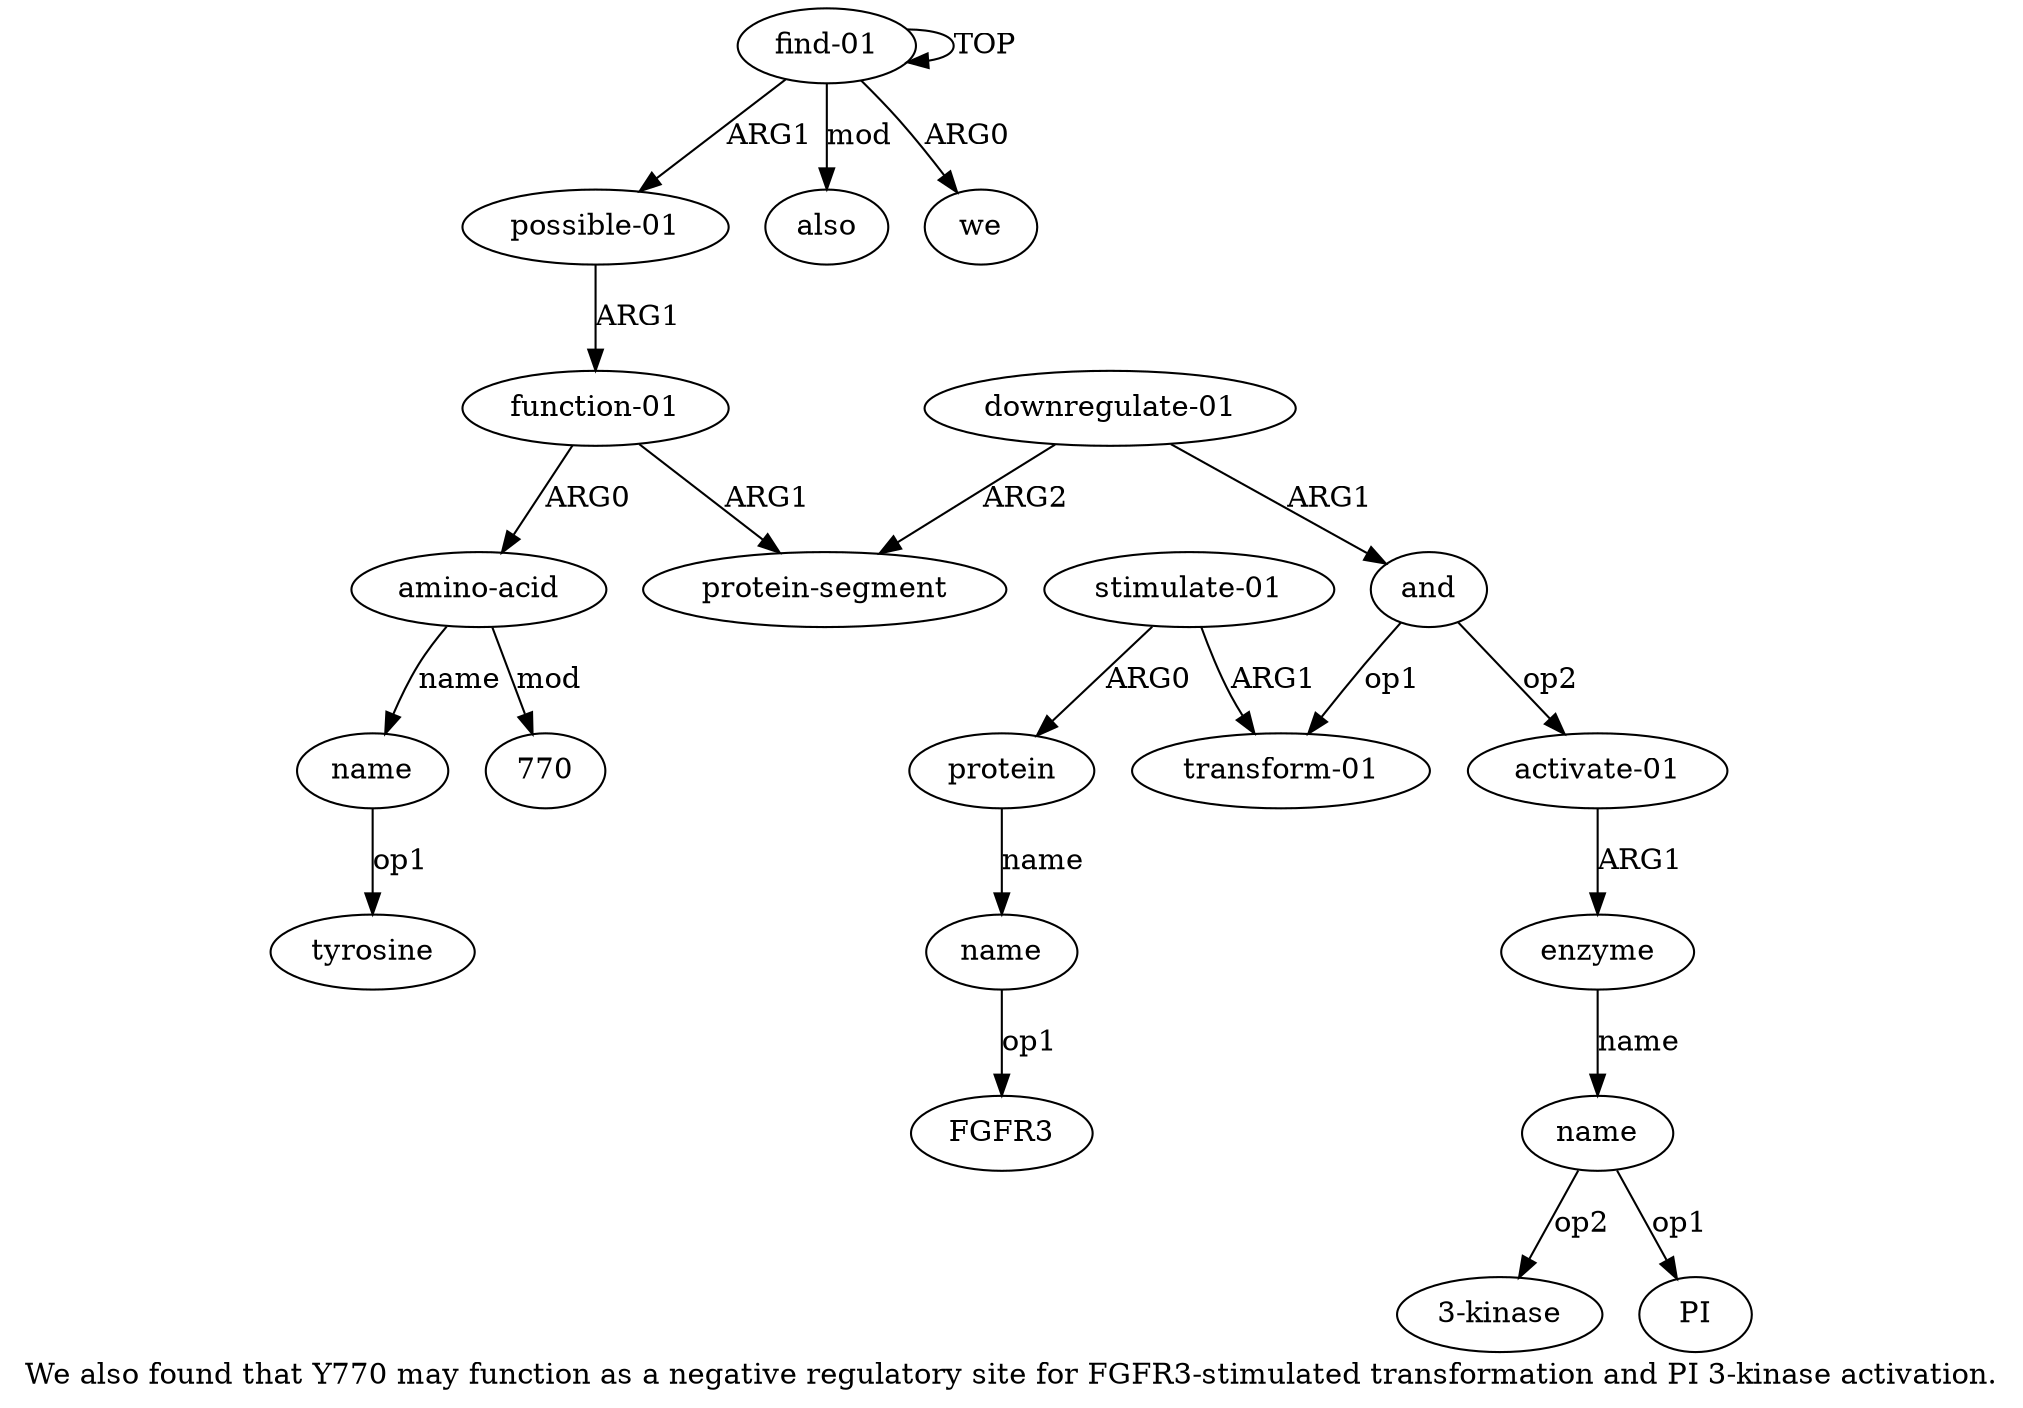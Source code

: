digraph  {
	graph [label="We also found that Y770 may function as a negative regulatory site for FGFR3-stimulated transformation and PI 3-kinase activation."];
	node [label="\N"];
	"a5 tyrosine"	 [color=black,
		gold_ind=-1,
		gold_label=tyrosine,
		label=tyrosine,
		test_ind=-1,
		test_label=tyrosine];
	"a15 3-kinase"	 [color=black,
		gold_ind=-1,
		gold_label="3-kinase",
		label="3-kinase",
		test_ind=-1,
		test_label="3-kinase"];
	a15	 [color=black,
		gold_ind=15,
		gold_label=name,
		label=name,
		test_ind=15,
		test_label=name];
	a15 -> "a15 3-kinase" [key=0,
	color=black,
	gold_label=op2,
	label=op2,
	test_label=op2];
"a15 PI" [color=black,
	gold_ind=-1,
	gold_label=PI,
	label=PI,
	test_ind=-1,
	test_label=PI];
a15 -> "a15 PI" [key=0,
color=black,
gold_label=op1,
label=op1,
test_label=op1];
a14 [color=black,
gold_ind=14,
gold_label=enzyme,
label=enzyme,
test_ind=14,
test_label=enzyme];
a14 -> a15 [key=0,
color=black,
gold_label=name,
label=name,
test_label=name];
a16 [color=black,
gold_ind=16,
gold_label=also,
label=also,
test_ind=16,
test_label=also];
a11 [color=black,
gold_ind=11,
gold_label=protein,
label=protein,
test_ind=11,
test_label=protein];
a12 [color=black,
gold_ind=12,
gold_label=name,
label=name,
test_ind=12,
test_label=name];
a11 -> a12 [key=0,
color=black,
gold_label=name,
label=name,
test_label=name];
a10 [color=black,
gold_ind=10,
gold_label="stimulate-01",
label="stimulate-01",
test_ind=10,
test_label="stimulate-01"];
a10 -> a11 [key=0,
color=black,
gold_label=ARG0,
label=ARG0,
test_label=ARG0];
a9 [color=black,
gold_ind=9,
gold_label="transform-01",
label="transform-01",
test_ind=9,
test_label="transform-01"];
a10 -> a9 [key=0,
color=black,
gold_label=ARG1,
label=ARG1,
test_label=ARG1];
a13 [color=black,
gold_ind=13,
gold_label="activate-01",
label="activate-01",
test_ind=13,
test_label="activate-01"];
a13 -> a14 [key=0,
color=black,
gold_label=ARG1,
label=ARG1,
test_label=ARG1];
"a12 FGFR3" [color=black,
gold_ind=-1,
gold_label=FGFR3,
label=FGFR3,
test_ind=-1,
test_label=FGFR3];
a12 -> "a12 FGFR3" [key=0,
color=black,
gold_label=op1,
label=op1,
test_label=op1];
"a4 770" [color=black,
gold_ind=-1,
gold_label=770,
label=770,
test_ind=-1,
test_label=770];
a1 [color=black,
gold_ind=1,
gold_label=we,
label=we,
test_ind=1,
test_label=we];
a0 [color=black,
gold_ind=0,
gold_label="find-01",
label="find-01",
test_ind=0,
test_label="find-01"];
a0 -> a16 [key=0,
color=black,
gold_label=mod,
label=mod,
test_label=mod];
a0 -> a1 [key=0,
color=black,
gold_label=ARG0,
label=ARG0,
test_label=ARG0];
a0 -> a0 [key=0,
color=black,
gold_label=TOP,
label=TOP,
test_label=TOP];
a2 [color=black,
gold_ind=2,
gold_label="possible-01",
label="possible-01",
test_ind=2,
test_label="possible-01"];
a0 -> a2 [key=0,
color=black,
gold_label=ARG1,
label=ARG1,
test_label=ARG1];
a3 [color=black,
gold_ind=3,
gold_label="function-01",
label="function-01",
test_ind=3,
test_label="function-01"];
a4 [color=black,
gold_ind=4,
gold_label="amino-acid",
label="amino-acid",
test_ind=4,
test_label="amino-acid"];
a3 -> a4 [key=0,
color=black,
gold_label=ARG0,
label=ARG0,
test_label=ARG0];
a6 [color=black,
gold_ind=6,
gold_label="protein-segment",
label="protein-segment",
test_ind=6,
test_label="protein-segment"];
a3 -> a6 [key=0,
color=black,
gold_label=ARG1,
label=ARG1,
test_label=ARG1];
a2 -> a3 [key=0,
color=black,
gold_label=ARG1,
label=ARG1,
test_label=ARG1];
a5 [color=black,
gold_ind=5,
gold_label=name,
label=name,
test_ind=5,
test_label=name];
a5 -> "a5 tyrosine" [key=0,
color=black,
gold_label=op1,
label=op1,
test_label=op1];
a4 -> "a4 770" [key=0,
color=black,
gold_label=mod,
label=mod,
test_label=mod];
a4 -> a5 [key=0,
color=black,
gold_label=name,
label=name,
test_label=name];
a7 [color=black,
gold_ind=7,
gold_label="downregulate-01",
label="downregulate-01",
test_ind=7,
test_label="downregulate-01"];
a7 -> a6 [key=0,
color=black,
gold_label=ARG2,
label=ARG2,
test_label=ARG2];
a8 [color=black,
gold_ind=8,
gold_label=and,
label=and,
test_ind=8,
test_label=and];
a7 -> a8 [key=0,
color=black,
gold_label=ARG1,
label=ARG1,
test_label=ARG1];
a8 -> a13 [key=0,
color=black,
gold_label=op2,
label=op2,
test_label=op2];
a8 -> a9 [key=0,
color=black,
gold_label=op1,
label=op1,
test_label=op1];
}
